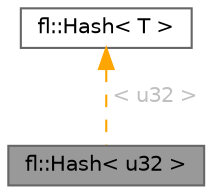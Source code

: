 digraph "fl::Hash&lt; u32 &gt;"
{
 // INTERACTIVE_SVG=YES
 // LATEX_PDF_SIZE
  bgcolor="transparent";
  edge [fontname=Helvetica,fontsize=10,labelfontname=Helvetica,labelfontsize=10];
  node [fontname=Helvetica,fontsize=10,shape=box,height=0.2,width=0.4];
  Node1 [id="Node000001",label="fl::Hash\< u32 \>",height=0.2,width=0.4,color="gray40", fillcolor="grey60", style="filled", fontcolor="black",tooltip=" "];
  Node2 -> Node1 [id="edge1_Node000001_Node000002",dir="back",color="orange",style="dashed",tooltip=" ",label=" \< u32 \>",fontcolor="grey" ];
  Node2 [id="Node000002",label="fl::Hash\< T \>",height=0.2,width=0.4,color="gray40", fillcolor="white", style="filled",URL="$d6/dfd/structfl_1_1_hash.html",tooltip=" "];
}
